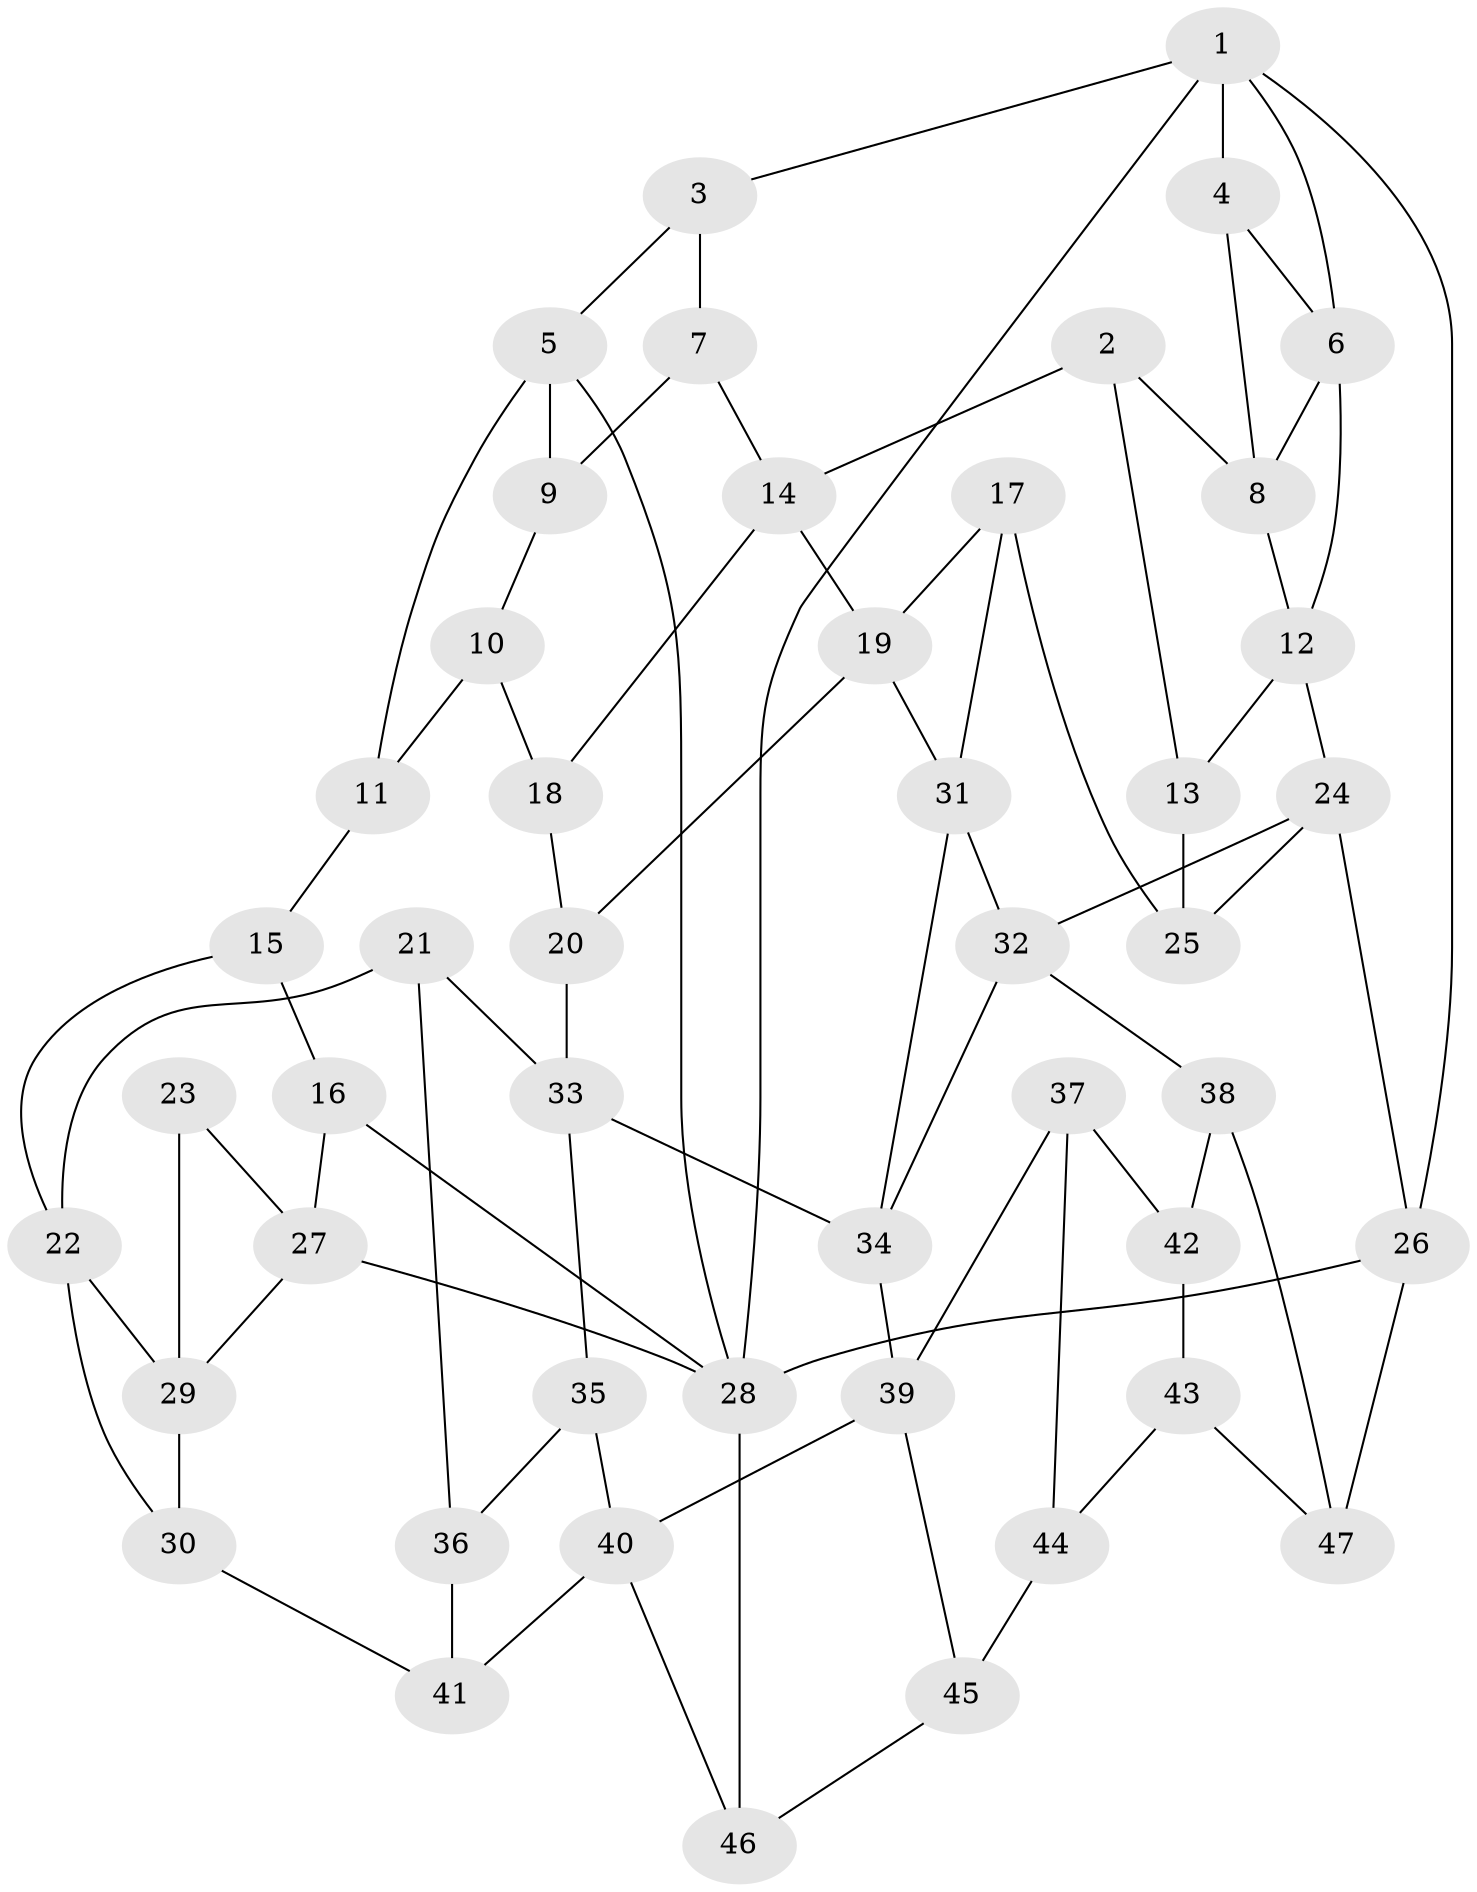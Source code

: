 // original degree distribution, {3: 0.031914893617021274, 4: 0.23404255319148937, 5: 0.5, 6: 0.23404255319148937}
// Generated by graph-tools (version 1.1) at 2025/03/03/09/25 03:03:12]
// undirected, 47 vertices, 81 edges
graph export_dot {
graph [start="1"]
  node [color=gray90,style=filled];
  1;
  2;
  3;
  4;
  5;
  6;
  7;
  8;
  9;
  10;
  11;
  12;
  13;
  14;
  15;
  16;
  17;
  18;
  19;
  20;
  21;
  22;
  23;
  24;
  25;
  26;
  27;
  28;
  29;
  30;
  31;
  32;
  33;
  34;
  35;
  36;
  37;
  38;
  39;
  40;
  41;
  42;
  43;
  44;
  45;
  46;
  47;
  1 -- 3 [weight=1.0];
  1 -- 4 [weight=1.0];
  1 -- 6 [weight=1.0];
  1 -- 26 [weight=1.0];
  1 -- 28 [weight=1.0];
  2 -- 8 [weight=1.0];
  2 -- 13 [weight=1.0];
  2 -- 14 [weight=1.0];
  3 -- 5 [weight=1.0];
  3 -- 7 [weight=1.0];
  4 -- 6 [weight=1.0];
  4 -- 8 [weight=1.0];
  5 -- 9 [weight=1.0];
  5 -- 11 [weight=1.0];
  5 -- 28 [weight=1.0];
  6 -- 8 [weight=1.0];
  6 -- 12 [weight=1.0];
  7 -- 9 [weight=2.0];
  7 -- 14 [weight=1.0];
  8 -- 12 [weight=1.0];
  9 -- 10 [weight=1.0];
  10 -- 11 [weight=1.0];
  10 -- 18 [weight=2.0];
  11 -- 15 [weight=1.0];
  12 -- 13 [weight=1.0];
  12 -- 24 [weight=1.0];
  13 -- 25 [weight=2.0];
  14 -- 18 [weight=1.0];
  14 -- 19 [weight=1.0];
  15 -- 16 [weight=1.0];
  15 -- 22 [weight=1.0];
  16 -- 27 [weight=1.0];
  16 -- 28 [weight=1.0];
  17 -- 19 [weight=1.0];
  17 -- 25 [weight=1.0];
  17 -- 31 [weight=1.0];
  18 -- 20 [weight=1.0];
  19 -- 20 [weight=1.0];
  19 -- 31 [weight=1.0];
  20 -- 33 [weight=1.0];
  21 -- 22 [weight=1.0];
  21 -- 33 [weight=1.0];
  21 -- 36 [weight=1.0];
  22 -- 29 [weight=1.0];
  22 -- 30 [weight=1.0];
  23 -- 27 [weight=1.0];
  23 -- 29 [weight=2.0];
  24 -- 25 [weight=1.0];
  24 -- 26 [weight=1.0];
  24 -- 32 [weight=1.0];
  26 -- 28 [weight=1.0];
  26 -- 47 [weight=2.0];
  27 -- 28 [weight=1.0];
  27 -- 29 [weight=1.0];
  28 -- 46 [weight=1.0];
  29 -- 30 [weight=2.0];
  30 -- 41 [weight=1.0];
  31 -- 32 [weight=1.0];
  31 -- 34 [weight=1.0];
  32 -- 34 [weight=1.0];
  32 -- 38 [weight=1.0];
  33 -- 34 [weight=1.0];
  33 -- 35 [weight=1.0];
  34 -- 39 [weight=1.0];
  35 -- 36 [weight=1.0];
  35 -- 40 [weight=1.0];
  36 -- 41 [weight=2.0];
  37 -- 39 [weight=1.0];
  37 -- 42 [weight=1.0];
  37 -- 44 [weight=1.0];
  38 -- 42 [weight=2.0];
  38 -- 47 [weight=1.0];
  39 -- 40 [weight=1.0];
  39 -- 45 [weight=1.0];
  40 -- 41 [weight=1.0];
  40 -- 46 [weight=1.0];
  42 -- 43 [weight=1.0];
  43 -- 44 [weight=1.0];
  43 -- 47 [weight=1.0];
  44 -- 45 [weight=2.0];
  45 -- 46 [weight=1.0];
}
